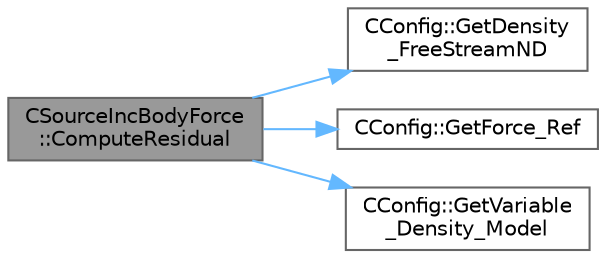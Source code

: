digraph "CSourceIncBodyForce::ComputeResidual"
{
 // LATEX_PDF_SIZE
  bgcolor="transparent";
  edge [fontname=Helvetica,fontsize=10,labelfontname=Helvetica,labelfontsize=10];
  node [fontname=Helvetica,fontsize=10,shape=box,height=0.2,width=0.4];
  rankdir="LR";
  Node1 [id="Node000001",label="CSourceIncBodyForce\l::ComputeResidual",height=0.2,width=0.4,color="gray40", fillcolor="grey60", style="filled", fontcolor="black",tooltip="Source term integration for a body force."];
  Node1 -> Node2 [id="edge1_Node000001_Node000002",color="steelblue1",style="solid",tooltip=" "];
  Node2 [id="Node000002",label="CConfig::GetDensity\l_FreeStreamND",height=0.2,width=0.4,color="grey40", fillcolor="white", style="filled",URL="$classCConfig.html#af30dc08c28dd72bfcedc6a5a4e224036",tooltip="Get the value of the non-dimensionalized freestream density."];
  Node1 -> Node3 [id="edge2_Node000001_Node000003",color="steelblue1",style="solid",tooltip=" "];
  Node3 [id="Node000003",label="CConfig::GetForce_Ref",height=0.2,width=0.4,color="grey40", fillcolor="white", style="filled",URL="$classCConfig.html#a91b9b425585093c09d9cb40fed1df72f",tooltip="Get the value of the reference force for non-dimensionalization."];
  Node1 -> Node4 [id="edge3_Node000001_Node000004",color="steelblue1",style="solid",tooltip=" "];
  Node4 [id="Node000004",label="CConfig::GetVariable\l_Density_Model",height=0.2,width=0.4,color="grey40", fillcolor="white", style="filled",URL="$classCConfig.html#ac4ec6fd827e1d1d509cecac526befa63",tooltip="Selection of variable density option for incompressible flows."];
}
